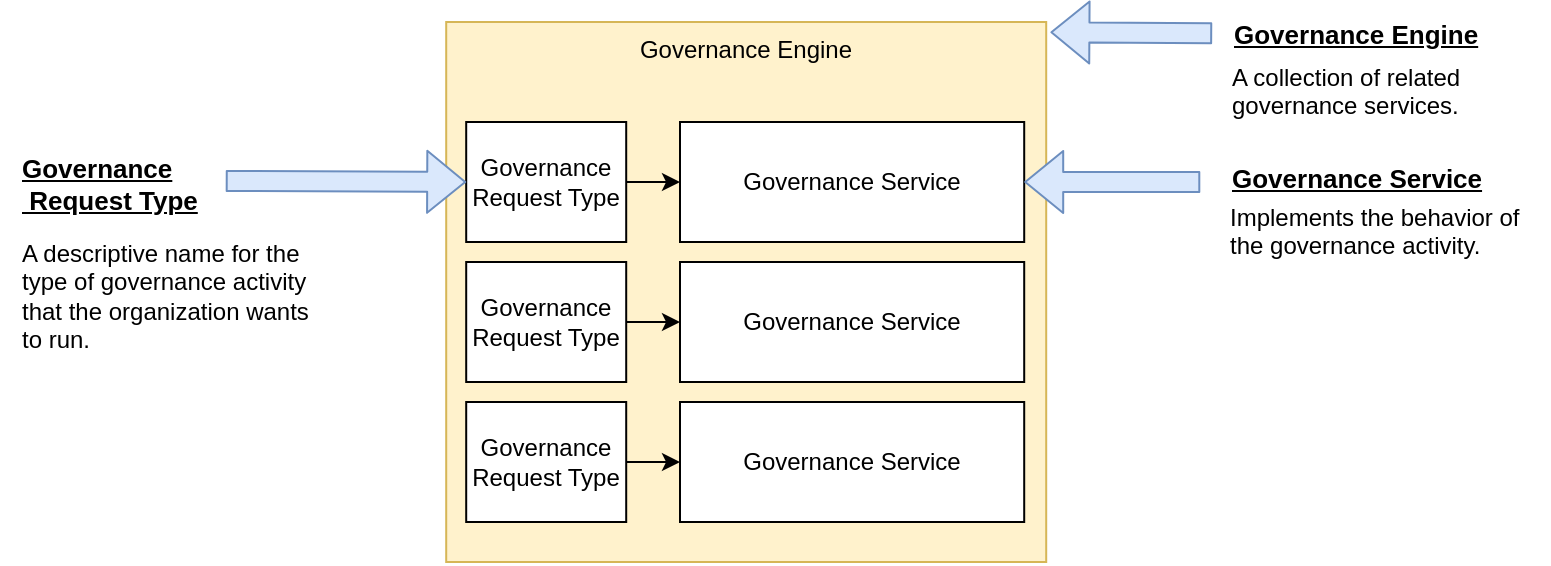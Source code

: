 <mxfile version="23.0.2" type="device" pages="3">
  <diagram id="s0m2BOvDRsWtIx2cHYcP" name="governance-request-type">
    <mxGraphModel dx="1242" dy="820" grid="1" gridSize="10" guides="1" tooltips="1" connect="1" arrows="1" fold="1" page="1" pageScale="1" pageWidth="827" pageHeight="1169" math="0" shadow="0">
      <root>
        <mxCell id="0" />
        <mxCell id="1" parent="0" />
        <mxCell id="1anJYZ-0KGzbCDpoCXJO-1" value="Governance Engine" style="rounded=0;whiteSpace=wrap;html=1;verticalAlign=top;fillColor=#fff2cc;strokeColor=#d6b656;" parent="1" vertex="1">
          <mxGeometry x="283.1" y="80" width="300" height="270" as="geometry" />
        </mxCell>
        <mxCell id="1anJYZ-0KGzbCDpoCXJO-2" value="Governance Service" style="rounded=0;whiteSpace=wrap;html=1;" parent="1" vertex="1">
          <mxGeometry x="400" y="130" width="172.1" height="60" as="geometry" />
        </mxCell>
        <mxCell id="1anJYZ-0KGzbCDpoCXJO-3" value="A collection of related&lt;br&gt;governance services." style="text;html=1;resizable=0;points=[];autosize=1;align=left;verticalAlign=top;spacingTop=0;spacingLeft=9;" parent="1" vertex="1">
          <mxGeometry x="665.1" y="94" width="140" height="30" as="geometry" />
        </mxCell>
        <mxCell id="1anJYZ-0KGzbCDpoCXJO-4" value="Implements the behavior of&lt;br&gt;the governance activity.&amp;nbsp;" style="text;html=1;resizable=0;points=[];autosize=1;align=left;verticalAlign=top;spacingTop=0;spacingLeft=9;" parent="1" vertex="1">
          <mxGeometry x="664.1" y="164" width="170" height="30" as="geometry" />
        </mxCell>
        <mxCell id="1anJYZ-0KGzbCDpoCXJO-5" value="" style="shape=flexArrow;endArrow=classic;html=1;fillColor=#dae8fc;fontSize=13;strokeColor=#6c8ebf;entryX=1.007;entryY=0.019;entryDx=0;entryDy=0;entryPerimeter=0;" parent="1" source="1anJYZ-0KGzbCDpoCXJO-7" target="1anJYZ-0KGzbCDpoCXJO-1" edge="1">
          <mxGeometry width="50" height="50" relative="1" as="geometry">
            <mxPoint x="665.1" y="88" as="sourcePoint" />
            <mxPoint x="605.1" y="85" as="targetPoint" />
          </mxGeometry>
        </mxCell>
        <mxCell id="1anJYZ-0KGzbCDpoCXJO-6" value="" style="shape=flexArrow;endArrow=classic;html=1;fillColor=#dae8fc;fontSize=13;entryX=1;entryY=0.5;entryDx=0;entryDy=0;exitX=-0.033;exitY=0.6;exitDx=0;exitDy=0;exitPerimeter=0;strokeColor=#6c8ebf;" parent="1" source="1anJYZ-0KGzbCDpoCXJO-8" target="1anJYZ-0KGzbCDpoCXJO-2" edge="1">
          <mxGeometry width="50" height="50" relative="1" as="geometry">
            <mxPoint x="712.1" y="229.5" as="sourcePoint" />
            <mxPoint x="573.1" y="229.5" as="targetPoint" />
          </mxGeometry>
        </mxCell>
        <mxCell id="1anJYZ-0KGzbCDpoCXJO-7" value="Governance Engine" style="text;html=1;resizable=0;points=[];autosize=1;align=left;verticalAlign=top;spacingTop=-4;fontSize=13;fontStyle=5;spacingLeft=9;" parent="1" vertex="1">
          <mxGeometry x="666.1" y="76" width="150" height="20" as="geometry" />
        </mxCell>
        <mxCell id="1anJYZ-0KGzbCDpoCXJO-8" value="Governance Service" style="text;html=1;resizable=0;points=[];autosize=1;align=left;verticalAlign=top;spacingTop=-4;fontSize=13;fontStyle=5;spacingLeft=9;" parent="1" vertex="1">
          <mxGeometry x="665.1" y="148" width="150" height="20" as="geometry" />
        </mxCell>
        <mxCell id="1anJYZ-0KGzbCDpoCXJO-9" style="edgeStyle=orthogonalEdgeStyle;rounded=0;orthogonalLoop=1;jettySize=auto;html=1;exitX=1;exitY=0.5;exitDx=0;exitDy=0;entryX=0;entryY=0.5;entryDx=0;entryDy=0;startArrow=none;startFill=0;endArrow=classic;endFill=1;fontColor=#000000;" parent="1" source="1anJYZ-0KGzbCDpoCXJO-10" target="1anJYZ-0KGzbCDpoCXJO-2" edge="1">
          <mxGeometry relative="1" as="geometry" />
        </mxCell>
        <mxCell id="1anJYZ-0KGzbCDpoCXJO-10" value="Governance&lt;br&gt;Request Type" style="rounded=0;whiteSpace=wrap;html=1;align=center;" parent="1" vertex="1">
          <mxGeometry x="293.1" y="130" width="80" height="60" as="geometry" />
        </mxCell>
        <mxCell id="1anJYZ-0KGzbCDpoCXJO-11" value="A descriptive name for the&lt;br&gt;type of governance activity&lt;br&gt;that the organization wants&lt;br&gt;to run." style="text;html=1;resizable=0;points=[];autosize=1;align=left;verticalAlign=top;spacingTop=0;spacingLeft=9;" parent="1" vertex="1">
          <mxGeometry x="60.0" y="182" width="170" height="60" as="geometry" />
        </mxCell>
        <mxCell id="1anJYZ-0KGzbCDpoCXJO-12" value="" style="shape=flexArrow;endArrow=classic;html=1;fillColor=#dae8fc;fontSize=13;strokeColor=#6c8ebf;exitX=1.026;exitY=0.55;exitDx=0;exitDy=0;exitPerimeter=0;entryX=0;entryY=0.5;entryDx=0;entryDy=0;" parent="1" source="1anJYZ-0KGzbCDpoCXJO-13" target="1anJYZ-0KGzbCDpoCXJO-10" edge="1">
          <mxGeometry width="50" height="50" relative="1" as="geometry">
            <mxPoint x="50.0" y="127" as="sourcePoint" />
            <mxPoint x="-76.9" y="129.98" as="targetPoint" />
          </mxGeometry>
        </mxCell>
        <mxCell id="1anJYZ-0KGzbCDpoCXJO-13" value="Governance&lt;br&gt;&amp;nbsp;Request Type" style="text;html=1;resizable=0;points=[];autosize=1;align=left;verticalAlign=top;spacingTop=-4;fontSize=13;fontStyle=5;spacingLeft=9;" parent="1" vertex="1">
          <mxGeometry x="60.0" y="143" width="110" height="30" as="geometry" />
        </mxCell>
        <mxCell id="1anJYZ-0KGzbCDpoCXJO-14" value="Governance Service" style="rounded=0;whiteSpace=wrap;html=1;" parent="1" vertex="1">
          <mxGeometry x="400" y="200" width="172.1" height="60" as="geometry" />
        </mxCell>
        <mxCell id="1anJYZ-0KGzbCDpoCXJO-15" style="edgeStyle=orthogonalEdgeStyle;rounded=0;orthogonalLoop=1;jettySize=auto;html=1;exitX=1;exitY=0.5;exitDx=0;exitDy=0;entryX=0;entryY=0.5;entryDx=0;entryDy=0;startArrow=none;startFill=0;endArrow=classic;endFill=1;fontColor=#000000;" parent="1" source="1anJYZ-0KGzbCDpoCXJO-16" target="1anJYZ-0KGzbCDpoCXJO-14" edge="1">
          <mxGeometry relative="1" as="geometry" />
        </mxCell>
        <mxCell id="1anJYZ-0KGzbCDpoCXJO-16" value="Governance&lt;br&gt;Request Type" style="rounded=0;whiteSpace=wrap;html=1;align=center;" parent="1" vertex="1">
          <mxGeometry x="293.1" y="200" width="80" height="60" as="geometry" />
        </mxCell>
        <mxCell id="1anJYZ-0KGzbCDpoCXJO-17" value="Governance Service" style="rounded=0;whiteSpace=wrap;html=1;" parent="1" vertex="1">
          <mxGeometry x="400" y="270" width="172.1" height="60" as="geometry" />
        </mxCell>
        <mxCell id="1anJYZ-0KGzbCDpoCXJO-18" style="edgeStyle=orthogonalEdgeStyle;rounded=0;orthogonalLoop=1;jettySize=auto;html=1;exitX=1;exitY=0.5;exitDx=0;exitDy=0;entryX=0;entryY=0.5;entryDx=0;entryDy=0;startArrow=none;startFill=0;endArrow=classic;endFill=1;fontColor=#000000;" parent="1" source="1anJYZ-0KGzbCDpoCXJO-19" target="1anJYZ-0KGzbCDpoCXJO-17" edge="1">
          <mxGeometry relative="1" as="geometry" />
        </mxCell>
        <mxCell id="1anJYZ-0KGzbCDpoCXJO-19" value="Governance&lt;br&gt;Request Type" style="rounded=0;whiteSpace=wrap;html=1;align=center;" parent="1" vertex="1">
          <mxGeometry x="293.1" y="270" width="80" height="60" as="geometry" />
        </mxCell>
      </root>
    </mxGraphModel>
  </diagram>
  <diagram id="GuL5lkJkcGG65F6ePJ_E" name="integration-groups">
    <mxGraphModel dx="1242" dy="820" grid="1" gridSize="10" guides="1" tooltips="1" connect="1" arrows="1" fold="1" page="1" pageScale="1" pageWidth="1169" pageHeight="827" math="0" shadow="0">
      <root>
        <mxCell id="0" />
        <mxCell id="1" parent="0" />
        <mxCell id="_EKkeDNSDIjQ5oHw3rTO-1" style="edgeStyle=orthogonalEdgeStyle;rounded=0;orthogonalLoop=1;jettySize=auto;html=1;exitX=0.5;exitY=1;exitDx=0;exitDy=0;entryX=0;entryY=0.5;entryDx=0;entryDy=0;" parent="1" source="_EKkeDNSDIjQ5oHw3rTO-3" target="_EKkeDNSDIjQ5oHw3rTO-4" edge="1">
          <mxGeometry relative="1" as="geometry" />
        </mxCell>
        <mxCell id="_EKkeDNSDIjQ5oHw3rTO-2" style="edgeStyle=orthogonalEdgeStyle;rounded=0;orthogonalLoop=1;jettySize=auto;html=1;fontSize=50;" parent="1" source="_EKkeDNSDIjQ5oHw3rTO-3" target="_EKkeDNSDIjQ5oHw3rTO-7" edge="1">
          <mxGeometry relative="1" as="geometry">
            <mxPoint x="510" y="135" as="targetPoint" />
          </mxGeometry>
        </mxCell>
        <mxCell id="_EKkeDNSDIjQ5oHw3rTO-3" value="Integration&lt;br&gt;Connector" style="rounded=0;whiteSpace=wrap;html=1;shadow=0;fillColor=#d5e8d4;strokeColor=#82b366;" parent="1" vertex="1">
          <mxGeometry x="330" y="105" width="120" height="60" as="geometry" />
        </mxCell>
        <mxCell id="_EKkeDNSDIjQ5oHw3rTO-4" value="Open Metadata&lt;br&gt;Elements" style="rounded=0;whiteSpace=wrap;html=1;shadow=0;fillColor=#fff2cc;strokeColor=#d6b656;" parent="1" vertex="1">
          <mxGeometry x="510" y="215" width="120" height="60" as="geometry" />
        </mxCell>
        <mxCell id="_EKkeDNSDIjQ5oHw3rTO-7" value="Connection" style="rounded=0;whiteSpace=wrap;html=1;shadow=0;fillColor=#dae8fc;strokeColor=#6c8ebf;" parent="1" vertex="1">
          <mxGeometry x="630" y="105" width="120" height="60" as="geometry" />
        </mxCell>
        <mxCell id="_EKkeDNSDIjQ5oHw3rTO-10" style="edgeStyle=orthogonalEdgeStyle;rounded=0;orthogonalLoop=1;jettySize=auto;html=1;entryX=0;entryY=0.5;entryDx=0;entryDy=0;" parent="1" source="_EKkeDNSDIjQ5oHw3rTO-11" target="_EKkeDNSDIjQ5oHw3rTO-3" edge="1">
          <mxGeometry relative="1" as="geometry" />
        </mxCell>
        <mxCell id="_EKkeDNSDIjQ5oHw3rTO-11" value="Integration Group" style="rounded=0;whiteSpace=wrap;html=1;shadow=0;fillColor=#d5e8d4;strokeColor=#82b366;" parent="1" vertex="1">
          <mxGeometry x="50" y="105" width="180" height="60" as="geometry" />
        </mxCell>
        <mxCell id="_EKkeDNSDIjQ5oHw3rTO-12" value="CatalogTarget" style="text;html=1;align=center;verticalAlign=middle;resizable=0;points=[];autosize=1;strokeColor=none;fillColor=none;" parent="1" vertex="1">
          <mxGeometry x="290" y="200" width="100" height="30" as="geometry" />
        </mxCell>
        <mxCell id="_EKkeDNSDIjQ5oHw3rTO-13" style="edgeStyle=orthogonalEdgeStyle;rounded=0;orthogonalLoop=1;jettySize=auto;html=1;exitX=0.5;exitY=1;exitDx=0;exitDy=0;entryX=0;entryY=0.5;entryDx=0;entryDy=0;" parent="1" source="_EKkeDNSDIjQ5oHw3rTO-15" target="_EKkeDNSDIjQ5oHw3rTO-16" edge="1">
          <mxGeometry relative="1" as="geometry" />
        </mxCell>
        <mxCell id="_EKkeDNSDIjQ5oHw3rTO-14" style="edgeStyle=orthogonalEdgeStyle;rounded=0;orthogonalLoop=1;jettySize=auto;html=1;fontSize=50;" parent="1" source="_EKkeDNSDIjQ5oHw3rTO-15" target="_EKkeDNSDIjQ5oHw3rTO-19" edge="1">
          <mxGeometry relative="1" as="geometry">
            <mxPoint x="530" y="145" as="targetPoint" />
          </mxGeometry>
        </mxCell>
        <mxCell id="_EKkeDNSDIjQ5oHw3rTO-15" value="Integration&lt;br&gt;Connector" style="rounded=0;whiteSpace=wrap;html=1;shadow=0;fillColor=#d5e8d4;strokeColor=#82b366;" parent="1" vertex="1">
          <mxGeometry x="350" y="115" width="120" height="60" as="geometry" />
        </mxCell>
        <mxCell id="_EKkeDNSDIjQ5oHw3rTO-16" value="Open Metadata&lt;br&gt;Element" style="rounded=0;whiteSpace=wrap;html=1;shadow=0;fillColor=#fff2cc;strokeColor=#d6b656;" parent="1" vertex="1">
          <mxGeometry x="530" y="225" width="120" height="60" as="geometry" />
        </mxCell>
        <mxCell id="_EKkeDNSDIjQ5oHw3rTO-19" value="Connection" style="rounded=0;whiteSpace=wrap;html=1;shadow=0;fillColor=#dae8fc;strokeColor=#6c8ebf;" parent="1" vertex="1">
          <mxGeometry x="650" y="115" width="120" height="60" as="geometry" />
        </mxCell>
        <mxCell id="_EKkeDNSDIjQ5oHw3rTO-22" style="edgeStyle=orthogonalEdgeStyle;rounded=0;orthogonalLoop=1;jettySize=auto;html=1;entryX=0;entryY=0.5;entryDx=0;entryDy=0;exitX=1;exitY=0.5;exitDx=0;exitDy=0;" parent="1" source="_EKkeDNSDIjQ5oHw3rTO-11" target="_EKkeDNSDIjQ5oHw3rTO-15" edge="1">
          <mxGeometry relative="1" as="geometry">
            <mxPoint x="230" y="140" as="sourcePoint" />
          </mxGeometry>
        </mxCell>
        <mxCell id="_EKkeDNSDIjQ5oHw3rTO-28" style="edgeStyle=orthogonalEdgeStyle;rounded=0;orthogonalLoop=1;jettySize=auto;html=1;exitX=1;exitY=0.5;exitDx=0;exitDy=0;startArrow=classic;startFill=1;" parent="1" source="_EKkeDNSDIjQ5oHw3rTO-24" target="_EKkeDNSDIjQ5oHw3rTO-25" edge="1">
          <mxGeometry relative="1" as="geometry" />
        </mxCell>
        <mxCell id="_EKkeDNSDIjQ5oHw3rTO-24" value="Integration&lt;br&gt;Daemon" style="rounded=0;whiteSpace=wrap;html=1;fillColor=#d5e8d4;strokeColor=#82b366;shadow=1;verticalAlign=top;" parent="1" vertex="1">
          <mxGeometry x="170" y="380" width="120" height="126" as="geometry" />
        </mxCell>
        <mxCell id="_EKkeDNSDIjQ5oHw3rTO-27" style="edgeStyle=orthogonalEdgeStyle;rounded=0;orthogonalLoop=1;jettySize=auto;html=1;exitX=0.5;exitY=1;exitDx=0;exitDy=0;startArrow=classic;startFill=1;" parent="1" source="_EKkeDNSDIjQ5oHw3rTO-25" target="_EKkeDNSDIjQ5oHw3rTO-26" edge="1">
          <mxGeometry relative="1" as="geometry" />
        </mxCell>
        <mxCell id="_EKkeDNSDIjQ5oHw3rTO-30" style="edgeStyle=orthogonalEdgeStyle;rounded=0;orthogonalLoop=1;jettySize=auto;html=1;exitX=1;exitY=0.5;exitDx=0;exitDy=0;entryX=0;entryY=0.5;entryDx=0;entryDy=0;startArrow=classic;startFill=1;" parent="1" source="_EKkeDNSDIjQ5oHw3rTO-25" target="_EKkeDNSDIjQ5oHw3rTO-29" edge="1">
          <mxGeometry relative="1" as="geometry" />
        </mxCell>
        <mxCell id="_EKkeDNSDIjQ5oHw3rTO-25" value="Metadata Access Server" style="rounded=0;whiteSpace=wrap;html=1;shadow=1;fillColor=#fff2cc;strokeColor=#d6b656;" parent="1" vertex="1">
          <mxGeometry x="380" y="413" width="120" height="60" as="geometry" />
        </mxCell>
        <mxCell id="_EKkeDNSDIjQ5oHw3rTO-26" value="" style="shape=cylinder3;whiteSpace=wrap;html=1;boundedLbl=1;backgroundOutline=1;size=8.5;shadow=1;fillColor=#fff2cc;strokeColor=#d6b656;" parent="1" vertex="1">
          <mxGeometry x="410" y="509" width="60" height="50" as="geometry" />
        </mxCell>
        <mxCell id="_EKkeDNSDIjQ5oHw3rTO-29" value="Cohort" style="ellipse;whiteSpace=wrap;html=1;shadow=1;" parent="1" vertex="1">
          <mxGeometry x="560" y="413" width="100" height="60" as="geometry" />
        </mxCell>
        <mxCell id="_EKkeDNSDIjQ5oHw3rTO-31" value="Integration&lt;br&gt;Connectors" style="rounded=1;whiteSpace=wrap;html=1;shadow=1;" parent="1" vertex="1">
          <mxGeometry x="180" y="430" width="90" height="50" as="geometry" />
        </mxCell>
        <mxCell id="_EKkeDNSDIjQ5oHw3rTO-32" value="Integration&lt;br&gt;Connectors" style="rounded=1;whiteSpace=wrap;html=1;shadow=1;" parent="1" vertex="1">
          <mxGeometry x="190" y="440" width="90" height="50" as="geometry" />
        </mxCell>
        <mxCell id="aL-exAcBVc-EPzbjJFL1-9" style="edgeStyle=orthogonalEdgeStyle;rounded=0;orthogonalLoop=1;jettySize=auto;html=1;exitX=0.5;exitY=1;exitDx=0;exitDy=0;entryX=0;entryY=0.5;entryDx=0;entryDy=0;" parent="1" source="aL-exAcBVc-EPzbjJFL1-137" target="aL-exAcBVc-EPzbjJFL1-12" edge="1">
          <mxGeometry relative="1" as="geometry">
            <mxPoint x="310" y="1710" as="sourcePoint" />
          </mxGeometry>
        </mxCell>
        <mxCell id="aL-exAcBVc-EPzbjJFL1-23" style="edgeStyle=orthogonalEdgeStyle;rounded=0;orthogonalLoop=1;jettySize=auto;html=1;exitX=1;exitY=0.5;exitDx=0;exitDy=0;fillColor=#fff2cc;strokeColor=#d6b656;" parent="1" source="aL-exAcBVc-EPzbjJFL1-12" target="aL-exAcBVc-EPzbjJFL1-20" edge="1">
          <mxGeometry relative="1" as="geometry" />
        </mxCell>
        <mxCell id="aL-exAcBVc-EPzbjJFL1-12" value="Open Metadata&lt;br&gt;Element" style="rounded=0;whiteSpace=wrap;html=1;shadow=0;fillColor=#fff2cc;strokeColor=#d6b656;" parent="1" vertex="1">
          <mxGeometry x="440" y="1760" width="120" height="60" as="geometry" />
        </mxCell>
        <mxCell id="aL-exAcBVc-EPzbjJFL1-18" style="edgeStyle=orthogonalEdgeStyle;rounded=0;orthogonalLoop=1;jettySize=auto;html=1;exitX=1;exitY=0.25;exitDx=0;exitDy=0;fillColor=#fff2cc;strokeColor=#d6b656;" parent="1" source="aL-exAcBVc-EPzbjJFL1-20" target="aL-exAcBVc-EPzbjJFL1-21" edge="1">
          <mxGeometry relative="1" as="geometry" />
        </mxCell>
        <mxCell id="aL-exAcBVc-EPzbjJFL1-19" style="edgeStyle=orthogonalEdgeStyle;rounded=0;orthogonalLoop=1;jettySize=auto;html=1;exitX=1;exitY=0.75;exitDx=0;exitDy=0;entryX=0;entryY=0.5;entryDx=0;entryDy=0;fillColor=#fff2cc;strokeColor=#d6b656;" parent="1" source="aL-exAcBVc-EPzbjJFL1-20" target="aL-exAcBVc-EPzbjJFL1-22" edge="1">
          <mxGeometry relative="1" as="geometry" />
        </mxCell>
        <mxCell id="aL-exAcBVc-EPzbjJFL1-20" value="Connection" style="rounded=0;whiteSpace=wrap;html=1;shadow=0;fillColor=#fff2cc;strokeColor=#d6b656;" parent="1" vertex="1">
          <mxGeometry x="620" y="1760" width="120" height="60" as="geometry" />
        </mxCell>
        <mxCell id="aL-exAcBVc-EPzbjJFL1-21" value="Connector Type" style="rounded=0;whiteSpace=wrap;html=1;shadow=0;fillColor=#fff2cc;strokeColor=#d6b656;" parent="1" vertex="1">
          <mxGeometry x="810" y="1745" width="120" height="60" as="geometry" />
        </mxCell>
        <mxCell id="aL-exAcBVc-EPzbjJFL1-22" value="Endpoint" style="rounded=0;whiteSpace=wrap;html=1;shadow=0;fillColor=#fff2cc;strokeColor=#d6b656;" parent="1" vertex="1">
          <mxGeometry x="810" y="1825" width="120" height="60" as="geometry" />
        </mxCell>
        <mxCell id="aL-exAcBVc-EPzbjJFL1-24" style="edgeStyle=orthogonalEdgeStyle;rounded=0;orthogonalLoop=1;jettySize=auto;html=1;exitX=0.5;exitY=1;exitDx=0;exitDy=0;entryX=0;entryY=0.5;entryDx=0;entryDy=0;" parent="1" source="aL-exAcBVc-EPzbjJFL1-26" target="aL-exAcBVc-EPzbjJFL1-28" edge="1">
          <mxGeometry relative="1" as="geometry" />
        </mxCell>
        <mxCell id="aL-exAcBVc-EPzbjJFL1-25" style="edgeStyle=orthogonalEdgeStyle;rounded=0;orthogonalLoop=1;jettySize=auto;html=1;fontSize=50;" parent="1" source="aL-exAcBVc-EPzbjJFL1-26" target="aL-exAcBVc-EPzbjJFL1-30" edge="1">
          <mxGeometry relative="1" as="geometry">
            <mxPoint x="450" y="1990" as="targetPoint" />
          </mxGeometry>
        </mxCell>
        <mxCell id="aL-exAcBVc-EPzbjJFL1-26" value="Integration Connector&lt;br&gt;(description of the integration connector)" style="rounded=0;whiteSpace=wrap;html=1;shadow=0;fillColor=#d5e8d4;strokeColor=#82b366;" parent="1" vertex="1">
          <mxGeometry x="240" y="1960" width="150" height="60" as="geometry" />
        </mxCell>
        <mxCell id="aL-exAcBVc-EPzbjJFL1-27" style="edgeStyle=orthogonalEdgeStyle;rounded=0;orthogonalLoop=1;jettySize=auto;html=1;exitX=1;exitY=0.5;exitDx=0;exitDy=0;fillColor=#fff2cc;strokeColor=#d6b656;" parent="1" source="aL-exAcBVc-EPzbjJFL1-28" target="aL-exAcBVc-EPzbjJFL1-34" edge="1">
          <mxGeometry relative="1" as="geometry" />
        </mxCell>
        <mxCell id="aL-exAcBVc-EPzbjJFL1-28" value="DataFolder&lt;br&gt;(asset describing the directory)" style="rounded=0;whiteSpace=wrap;html=1;shadow=0;fillColor=#fff2cc;strokeColor=#d6b656;" parent="1" vertex="1">
          <mxGeometry x="450" y="2070" width="120" height="60" as="geometry" />
        </mxCell>
        <mxCell id="aL-exAcBVc-EPzbjJFL1-29" style="edgeStyle=orthogonalEdgeStyle;rounded=0;orthogonalLoop=1;jettySize=auto;html=1;exitX=1;exitY=0.5;exitDx=0;exitDy=0;fillColor=#dae8fc;strokeColor=#6c8ebf;" parent="1" source="aL-exAcBVc-EPzbjJFL1-30" target="aL-exAcBVc-EPzbjJFL1-31" edge="1">
          <mxGeometry relative="1" as="geometry" />
        </mxCell>
        <mxCell id="aL-exAcBVc-EPzbjJFL1-30" value="Connection &lt;br&gt;(for the integration connector)" style="rounded=0;whiteSpace=wrap;html=1;shadow=0;fillColor=#dae8fc;strokeColor=#6c8ebf;" parent="1" vertex="1">
          <mxGeometry x="450" y="1960" width="120" height="60" as="geometry" />
        </mxCell>
        <mxCell id="aL-exAcBVc-EPzbjJFL1-31" value="Connector Type&lt;br&gt;(for the integration connector)" style="rounded=0;whiteSpace=wrap;html=1;shadow=0;fillColor=#dae8fc;strokeColor=#6c8ebf;" parent="1" vertex="1">
          <mxGeometry x="640" y="1960" width="120" height="60" as="geometry" />
        </mxCell>
        <mxCell id="aL-exAcBVc-EPzbjJFL1-32" style="edgeStyle=orthogonalEdgeStyle;rounded=0;orthogonalLoop=1;jettySize=auto;html=1;exitX=1;exitY=0.25;exitDx=0;exitDy=0;fillColor=#fff2cc;strokeColor=#d6b656;" parent="1" source="aL-exAcBVc-EPzbjJFL1-34" target="aL-exAcBVc-EPzbjJFL1-35" edge="1">
          <mxGeometry relative="1" as="geometry" />
        </mxCell>
        <mxCell id="aL-exAcBVc-EPzbjJFL1-33" style="edgeStyle=orthogonalEdgeStyle;rounded=0;orthogonalLoop=1;jettySize=auto;html=1;exitX=1;exitY=0.75;exitDx=0;exitDy=0;entryX=0;entryY=0.5;entryDx=0;entryDy=0;fillColor=#fff2cc;strokeColor=#d6b656;" parent="1" source="aL-exAcBVc-EPzbjJFL1-34" target="aL-exAcBVc-EPzbjJFL1-36" edge="1">
          <mxGeometry relative="1" as="geometry" />
        </mxCell>
        <mxCell id="aL-exAcBVc-EPzbjJFL1-34" value="Connection (connection for the directory)&amp;nbsp;" style="rounded=0;whiteSpace=wrap;html=1;shadow=0;fillColor=#fff2cc;strokeColor=#d6b656;" parent="1" vertex="1">
          <mxGeometry x="640" y="2070" width="120" height="60" as="geometry" />
        </mxCell>
        <mxCell id="aL-exAcBVc-EPzbjJFL1-35" value="Connector Type&lt;br&gt;(to access a directory)" style="rounded=0;whiteSpace=wrap;html=1;shadow=0;fillColor=#fff2cc;strokeColor=#d6b656;" parent="1" vertex="1">
          <mxGeometry x="830" y="2055" width="120" height="60" as="geometry" />
        </mxCell>
        <mxCell id="aL-exAcBVc-EPzbjJFL1-36" value="Endpoint&lt;br&gt;(directory path name)" style="rounded=0;whiteSpace=wrap;html=1;shadow=0;fillColor=#fff2cc;strokeColor=#d6b656;" parent="1" vertex="1">
          <mxGeometry x="830" y="2135" width="120" height="60" as="geometry" />
        </mxCell>
        <mxCell id="aL-exAcBVc-EPzbjJFL1-38" value="Catalog Target" style="text;html=1;align=center;verticalAlign=middle;resizable=0;points=[];autosize=1;strokeColor=none;fillColor=none;" parent="1" vertex="1">
          <mxGeometry x="330" y="2070" width="100" height="30" as="geometry" />
        </mxCell>
        <mxCell id="aL-exAcBVc-EPzbjJFL1-41" value="Integration&lt;br&gt;Connector" style="rounded=0;whiteSpace=wrap;html=1;shadow=0;fillColor=#d5e8d4;strokeColor=#82b366;" parent="1" vertex="1">
          <mxGeometry x="266" y="665" width="120" height="60" as="geometry" />
        </mxCell>
        <mxCell id="aL-exAcBVc-EPzbjJFL1-42" style="edgeStyle=orthogonalEdgeStyle;rounded=0;orthogonalLoop=1;jettySize=auto;html=1;exitX=1;exitY=0.5;exitDx=0;exitDy=0;" parent="1" source="aL-exAcBVc-EPzbjJFL1-41" target="aL-exAcBVc-EPzbjJFL1-49" edge="1">
          <mxGeometry relative="1" as="geometry">
            <mxPoint x="386" y="692" as="sourcePoint" />
          </mxGeometry>
        </mxCell>
        <mxCell id="aL-exAcBVc-EPzbjJFL1-47" style="edgeStyle=orthogonalEdgeStyle;rounded=0;orthogonalLoop=1;jettySize=auto;html=1;exitX=1;exitY=0.25;exitDx=0;exitDy=0;" parent="1" source="aL-exAcBVc-EPzbjJFL1-49" target="aL-exAcBVc-EPzbjJFL1-50" edge="1">
          <mxGeometry relative="1" as="geometry" />
        </mxCell>
        <mxCell id="aL-exAcBVc-EPzbjJFL1-48" style="edgeStyle=orthogonalEdgeStyle;rounded=0;orthogonalLoop=1;jettySize=auto;html=1;exitX=1;exitY=0.75;exitDx=0;exitDy=0;entryX=0;entryY=0.5;entryDx=0;entryDy=0;" parent="1" source="aL-exAcBVc-EPzbjJFL1-49" target="aL-exAcBVc-EPzbjJFL1-51" edge="1">
          <mxGeometry relative="1" as="geometry" />
        </mxCell>
        <mxCell id="aL-exAcBVc-EPzbjJFL1-49" value="Connection" style="rounded=0;whiteSpace=wrap;html=1;shadow=0;fillColor=#dae8fc;strokeColor=#6c8ebf;" parent="1" vertex="1">
          <mxGeometry x="440" y="665" width="120" height="60" as="geometry" />
        </mxCell>
        <mxCell id="aL-exAcBVc-EPzbjJFL1-50" value="Connector Type" style="rounded=0;whiteSpace=wrap;html=1;shadow=0;fillColor=#dae8fc;strokeColor=#6c8ebf;" parent="1" vertex="1">
          <mxGeometry x="630" y="650" width="120" height="60" as="geometry" />
        </mxCell>
        <mxCell id="aL-exAcBVc-EPzbjJFL1-51" value="Endpoint" style="rounded=0;whiteSpace=wrap;html=1;shadow=0;fillColor=#fad7ac;strokeColor=#b46504;" parent="1" vertex="1">
          <mxGeometry x="630" y="730" width="120" height="60" as="geometry" />
        </mxCell>
        <mxCell id="aL-exAcBVc-EPzbjJFL1-52" value="Integration&lt;br&gt;Connector" style="rounded=0;whiteSpace=wrap;html=1;shadow=0;fillColor=#d5e8d4;strokeColor=#82b366;" parent="1" vertex="1">
          <mxGeometry x="266" y="905" width="120" height="60" as="geometry" />
        </mxCell>
        <mxCell id="aL-exAcBVc-EPzbjJFL1-53" style="edgeStyle=orthogonalEdgeStyle;rounded=0;orthogonalLoop=1;jettySize=auto;html=1;exitX=1;exitY=0.5;exitDx=0;exitDy=0;" parent="1" source="aL-exAcBVc-EPzbjJFL1-52" target="aL-exAcBVc-EPzbjJFL1-56" edge="1">
          <mxGeometry relative="1" as="geometry">
            <mxPoint x="386" y="932" as="sourcePoint" />
          </mxGeometry>
        </mxCell>
        <mxCell id="aL-exAcBVc-EPzbjJFL1-54" style="edgeStyle=orthogonalEdgeStyle;rounded=0;orthogonalLoop=1;jettySize=auto;html=1;exitX=1;exitY=0.25;exitDx=0;exitDy=0;" parent="1" source="aL-exAcBVc-EPzbjJFL1-56" target="aL-exAcBVc-EPzbjJFL1-57" edge="1">
          <mxGeometry relative="1" as="geometry" />
        </mxCell>
        <mxCell id="aL-exAcBVc-EPzbjJFL1-55" style="edgeStyle=orthogonalEdgeStyle;rounded=0;orthogonalLoop=1;jettySize=auto;html=1;exitX=1;exitY=0.75;exitDx=0;exitDy=0;entryX=0;entryY=0.5;entryDx=0;entryDy=0;" parent="1" source="aL-exAcBVc-EPzbjJFL1-56" target="aL-exAcBVc-EPzbjJFL1-58" edge="1">
          <mxGeometry relative="1" as="geometry" />
        </mxCell>
        <mxCell id="aL-exAcBVc-EPzbjJFL1-64" style="edgeStyle=orthogonalEdgeStyle;rounded=0;orthogonalLoop=1;jettySize=auto;html=1;exitX=0.5;exitY=1;exitDx=0;exitDy=0;entryX=0;entryY=0.5;entryDx=0;entryDy=0;" parent="1" source="aL-exAcBVc-EPzbjJFL1-56" target="aL-exAcBVc-EPzbjJFL1-61" edge="1">
          <mxGeometry relative="1" as="geometry" />
        </mxCell>
        <mxCell id="aL-exAcBVc-EPzbjJFL1-56" value="VirtualConnection" style="rounded=0;whiteSpace=wrap;html=1;shadow=0;fillColor=#dae8fc;strokeColor=#6c8ebf;" parent="1" vertex="1">
          <mxGeometry x="440" y="905" width="120" height="60" as="geometry" />
        </mxCell>
        <mxCell id="aL-exAcBVc-EPzbjJFL1-57" value="Connector Type" style="rounded=0;whiteSpace=wrap;html=1;shadow=0;fillColor=#dae8fc;strokeColor=#6c8ebf;" parent="1" vertex="1">
          <mxGeometry x="630" y="890" width="120" height="60" as="geometry" />
        </mxCell>
        <mxCell id="aL-exAcBVc-EPzbjJFL1-58" value="Endpoint" style="rounded=0;whiteSpace=wrap;html=1;shadow=0;fillColor=#fad7ac;strokeColor=#b46504;" parent="1" vertex="1">
          <mxGeometry x="630" y="970" width="120" height="60" as="geometry" />
        </mxCell>
        <mxCell id="aL-exAcBVc-EPzbjJFL1-59" style="edgeStyle=orthogonalEdgeStyle;rounded=0;orthogonalLoop=1;jettySize=auto;html=1;exitX=1;exitY=0.25;exitDx=0;exitDy=0;" parent="1" source="aL-exAcBVc-EPzbjJFL1-61" target="aL-exAcBVc-EPzbjJFL1-62" edge="1">
          <mxGeometry relative="1" as="geometry" />
        </mxCell>
        <mxCell id="aL-exAcBVc-EPzbjJFL1-60" style="edgeStyle=orthogonalEdgeStyle;rounded=0;orthogonalLoop=1;jettySize=auto;html=1;exitX=1;exitY=0.75;exitDx=0;exitDy=0;entryX=0;entryY=0.5;entryDx=0;entryDy=0;" parent="1" source="aL-exAcBVc-EPzbjJFL1-61" target="aL-exAcBVc-EPzbjJFL1-63" edge="1">
          <mxGeometry relative="1" as="geometry" />
        </mxCell>
        <mxCell id="aL-exAcBVc-EPzbjJFL1-61" value="Connection" style="rounded=0;whiteSpace=wrap;html=1;shadow=0;fillColor=#dae8fc;strokeColor=#6c8ebf;" parent="1" vertex="1">
          <mxGeometry x="560" y="1065" width="120" height="60" as="geometry" />
        </mxCell>
        <mxCell id="aL-exAcBVc-EPzbjJFL1-62" value="Connector Type" style="rounded=0;whiteSpace=wrap;html=1;shadow=0;fillColor=#dae8fc;strokeColor=#6c8ebf;" parent="1" vertex="1">
          <mxGeometry x="750" y="1050" width="120" height="60" as="geometry" />
        </mxCell>
        <mxCell id="aL-exAcBVc-EPzbjJFL1-63" value="Endpoint" style="rounded=0;whiteSpace=wrap;html=1;shadow=0;fillColor=#fad7ac;strokeColor=#b46504;" parent="1" vertex="1">
          <mxGeometry x="750" y="1130" width="120" height="60" as="geometry" />
        </mxCell>
        <mxCell id="aL-exAcBVc-EPzbjJFL1-65" value="EmbeddedConnection" style="text;html=1;align=center;verticalAlign=middle;resizable=0;points=[];autosize=1;strokeColor=none;fillColor=none;" parent="1" vertex="1">
          <mxGeometry x="360" y="980" width="140" height="30" as="geometry" />
        </mxCell>
        <mxCell id="aL-exAcBVc-EPzbjJFL1-66" value="Integration&lt;br&gt;Connector" style="rounded=0;whiteSpace=wrap;html=1;shadow=0;fillColor=#d5e8d4;strokeColor=#82b366;" parent="1" vertex="1">
          <mxGeometry x="250" y="1265" width="120" height="60" as="geometry" />
        </mxCell>
        <mxCell id="aL-exAcBVc-EPzbjJFL1-67" style="edgeStyle=orthogonalEdgeStyle;rounded=0;orthogonalLoop=1;jettySize=auto;html=1;exitX=1;exitY=0.5;exitDx=0;exitDy=0;" parent="1" source="aL-exAcBVc-EPzbjJFL1-66" target="aL-exAcBVc-EPzbjJFL1-71" edge="1">
          <mxGeometry relative="1" as="geometry">
            <mxPoint x="370" y="1292" as="sourcePoint" />
          </mxGeometry>
        </mxCell>
        <mxCell id="aL-exAcBVc-EPzbjJFL1-68" style="edgeStyle=orthogonalEdgeStyle;rounded=0;orthogonalLoop=1;jettySize=auto;html=1;exitX=1;exitY=0.25;exitDx=0;exitDy=0;" parent="1" source="aL-exAcBVc-EPzbjJFL1-71" target="aL-exAcBVc-EPzbjJFL1-72" edge="1">
          <mxGeometry relative="1" as="geometry" />
        </mxCell>
        <mxCell id="aL-exAcBVc-EPzbjJFL1-69" style="edgeStyle=orthogonalEdgeStyle;rounded=0;orthogonalLoop=1;jettySize=auto;html=1;exitX=1;exitY=0.75;exitDx=0;exitDy=0;entryX=0;entryY=0.5;entryDx=0;entryDy=0;" parent="1" source="aL-exAcBVc-EPzbjJFL1-71" target="aL-exAcBVc-EPzbjJFL1-73" edge="1">
          <mxGeometry relative="1" as="geometry" />
        </mxCell>
        <mxCell id="aL-exAcBVc-EPzbjJFL1-70" style="edgeStyle=orthogonalEdgeStyle;rounded=0;orthogonalLoop=1;jettySize=auto;html=1;exitX=0.5;exitY=1;exitDx=0;exitDy=0;entryX=0;entryY=0.5;entryDx=0;entryDy=0;" parent="1" source="aL-exAcBVc-EPzbjJFL1-71" target="aL-exAcBVc-EPzbjJFL1-76" edge="1">
          <mxGeometry relative="1" as="geometry" />
        </mxCell>
        <mxCell id="aL-exAcBVc-EPzbjJFL1-71" value="VirtualConnection&lt;br&gt;(for the integration connector)" style="rounded=0;whiteSpace=wrap;html=1;shadow=0;fillColor=#dae8fc;strokeColor=#6c8ebf;" parent="1" vertex="1">
          <mxGeometry x="424" y="1265" width="120" height="60" as="geometry" />
        </mxCell>
        <mxCell id="aL-exAcBVc-EPzbjJFL1-72" value="Connector Type&lt;br&gt;(for the integration connector)" style="rounded=0;whiteSpace=wrap;html=1;shadow=0;fillColor=#dae8fc;strokeColor=#6c8ebf;" parent="1" vertex="1">
          <mxGeometry x="614" y="1250" width="120" height="60" as="geometry" />
        </mxCell>
        <mxCell id="aL-exAcBVc-EPzbjJFL1-73" value="Endpoint&lt;br&gt;(for the integration connector)" style="rounded=0;whiteSpace=wrap;html=1;shadow=0;fillColor=#fad7ac;strokeColor=#b46504;" parent="1" vertex="1">
          <mxGeometry x="614" y="1330" width="120" height="60" as="geometry" />
        </mxCell>
        <mxCell id="aL-exAcBVc-EPzbjJFL1-74" style="edgeStyle=orthogonalEdgeStyle;rounded=0;orthogonalLoop=1;jettySize=auto;html=1;exitX=1;exitY=0.25;exitDx=0;exitDy=0;" parent="1" source="aL-exAcBVc-EPzbjJFL1-76" target="aL-exAcBVc-EPzbjJFL1-77" edge="1">
          <mxGeometry relative="1" as="geometry" />
        </mxCell>
        <mxCell id="aL-exAcBVc-EPzbjJFL1-75" style="edgeStyle=orthogonalEdgeStyle;rounded=0;orthogonalLoop=1;jettySize=auto;html=1;exitX=1;exitY=0.75;exitDx=0;exitDy=0;entryX=0;entryY=0.5;entryDx=0;entryDy=0;" parent="1" source="aL-exAcBVc-EPzbjJFL1-76" target="aL-exAcBVc-EPzbjJFL1-78" edge="1">
          <mxGeometry relative="1" as="geometry" />
        </mxCell>
        <mxCell id="aL-exAcBVc-EPzbjJFL1-76" value="Connection&lt;br&gt;(for the secret store)" style="rounded=0;whiteSpace=wrap;html=1;shadow=0;fillColor=#dae8fc;strokeColor=#6c8ebf;" parent="1" vertex="1">
          <mxGeometry x="544" y="1425" width="120" height="60" as="geometry" />
        </mxCell>
        <mxCell id="aL-exAcBVc-EPzbjJFL1-77" value="Connector Type&lt;br&gt;(for the secret store)" style="rounded=0;whiteSpace=wrap;html=1;shadow=0;fillColor=#dae8fc;strokeColor=#6c8ebf;" parent="1" vertex="1">
          <mxGeometry x="734" y="1410" width="120" height="60" as="geometry" />
        </mxCell>
        <mxCell id="aL-exAcBVc-EPzbjJFL1-78" value="Endpoint&lt;br&gt;(for the secret store)" style="rounded=0;whiteSpace=wrap;html=1;shadow=0;fillColor=#fad7ac;strokeColor=#b46504;" parent="1" vertex="1">
          <mxGeometry x="734" y="1490" width="120" height="60" as="geometry" />
        </mxCell>
        <mxCell id="aL-exAcBVc-EPzbjJFL1-79" value="EmbeddedConnection" style="text;html=1;align=center;verticalAlign=middle;resizable=0;points=[];autosize=1;strokeColor=none;fillColor=none;" parent="1" vertex="1">
          <mxGeometry x="344" y="1340" width="140" height="30" as="geometry" />
        </mxCell>
        <mxCell id="aL-exAcBVc-EPzbjJFL1-80" style="edgeStyle=orthogonalEdgeStyle;rounded=0;orthogonalLoop=1;jettySize=auto;html=1;exitX=0.5;exitY=1;exitDx=0;exitDy=0;entryX=0;entryY=0.5;entryDx=0;entryDy=0;" parent="1" source="aL-exAcBVc-EPzbjJFL1-82" target="aL-exAcBVc-EPzbjJFL1-84" edge="1">
          <mxGeometry relative="1" as="geometry" />
        </mxCell>
        <mxCell id="aL-exAcBVc-EPzbjJFL1-81" style="edgeStyle=orthogonalEdgeStyle;rounded=0;orthogonalLoop=1;jettySize=auto;html=1;fontSize=50;" parent="1" source="aL-exAcBVc-EPzbjJFL1-82" target="aL-exAcBVc-EPzbjJFL1-86" edge="1">
          <mxGeometry relative="1" as="geometry">
            <mxPoint x="450" y="2290" as="targetPoint" />
          </mxGeometry>
        </mxCell>
        <mxCell id="aL-exAcBVc-EPzbjJFL1-82" value="Integration Connector&lt;br&gt;(description of the integration connector)" style="rounded=0;whiteSpace=wrap;html=1;shadow=0;fillColor=#d5e8d4;strokeColor=#82b366;" parent="1" vertex="1">
          <mxGeometry x="240" y="2260" width="150" height="60" as="geometry" />
        </mxCell>
        <mxCell id="aL-exAcBVc-EPzbjJFL1-83" style="edgeStyle=orthogonalEdgeStyle;rounded=0;orthogonalLoop=1;jettySize=auto;html=1;exitX=1;exitY=0.5;exitDx=0;exitDy=0;fillColor=#fff2cc;strokeColor=#d6b656;" parent="1" source="aL-exAcBVc-EPzbjJFL1-84" target="aL-exAcBVc-EPzbjJFL1-90" edge="1">
          <mxGeometry relative="1" as="geometry" />
        </mxCell>
        <mxCell id="aL-exAcBVc-EPzbjJFL1-84" value="Database&lt;br&gt;(asset describing the database to catalog)" style="rounded=0;whiteSpace=wrap;html=1;shadow=0;fillColor=#fff2cc;strokeColor=#d6b656;" parent="1" vertex="1">
          <mxGeometry x="450" y="2370" width="120" height="60" as="geometry" />
        </mxCell>
        <mxCell id="aL-exAcBVc-EPzbjJFL1-85" style="edgeStyle=orthogonalEdgeStyle;rounded=0;orthogonalLoop=1;jettySize=auto;html=1;exitX=1;exitY=0.5;exitDx=0;exitDy=0;fillColor=#dae8fc;strokeColor=#6c8ebf;" parent="1" source="aL-exAcBVc-EPzbjJFL1-86" target="aL-exAcBVc-EPzbjJFL1-87" edge="1">
          <mxGeometry relative="1" as="geometry" />
        </mxCell>
        <mxCell id="aL-exAcBVc-EPzbjJFL1-86" value="Connection &lt;br&gt;(for the integration connector)" style="rounded=0;whiteSpace=wrap;html=1;shadow=0;fillColor=#dae8fc;strokeColor=#6c8ebf;" parent="1" vertex="1">
          <mxGeometry x="450" y="2260" width="120" height="60" as="geometry" />
        </mxCell>
        <mxCell id="aL-exAcBVc-EPzbjJFL1-87" value="Connector Type&lt;br&gt;(for the integration connector)" style="rounded=0;whiteSpace=wrap;html=1;shadow=0;fillColor=#dae8fc;strokeColor=#6c8ebf;" parent="1" vertex="1">
          <mxGeometry x="640" y="2260" width="120" height="60" as="geometry" />
        </mxCell>
        <mxCell id="aL-exAcBVc-EPzbjJFL1-88" style="edgeStyle=orthogonalEdgeStyle;rounded=0;orthogonalLoop=1;jettySize=auto;html=1;exitX=1;exitY=0.25;exitDx=0;exitDy=0;fillColor=#fff2cc;strokeColor=#d6b656;" parent="1" source="aL-exAcBVc-EPzbjJFL1-90" target="aL-exAcBVc-EPzbjJFL1-91" edge="1">
          <mxGeometry relative="1" as="geometry" />
        </mxCell>
        <mxCell id="aL-exAcBVc-EPzbjJFL1-89" style="edgeStyle=orthogonalEdgeStyle;rounded=0;orthogonalLoop=1;jettySize=auto;html=1;exitX=1;exitY=0.75;exitDx=0;exitDy=0;entryX=0;entryY=0.5;entryDx=0;entryDy=0;fillColor=#fff2cc;strokeColor=#d6b656;" parent="1" source="aL-exAcBVc-EPzbjJFL1-90" target="aL-exAcBVc-EPzbjJFL1-92" edge="1">
          <mxGeometry relative="1" as="geometry" />
        </mxCell>
        <mxCell id="aL-exAcBVc-EPzbjJFL1-90" value="VirtualConnection (connection for the database)&amp;nbsp;" style="rounded=0;whiteSpace=wrap;html=1;shadow=0;fillColor=#fff2cc;strokeColor=#d6b656;" parent="1" vertex="1">
          <mxGeometry x="640" y="2370" width="120" height="60" as="geometry" />
        </mxCell>
        <mxCell id="aL-exAcBVc-EPzbjJFL1-91" value="Connector Type&lt;br&gt;(to access a database)" style="rounded=0;whiteSpace=wrap;html=1;shadow=0;fillColor=#fff2cc;strokeColor=#d6b656;" parent="1" vertex="1">
          <mxGeometry x="840" y="2355" width="120" height="60" as="geometry" />
        </mxCell>
        <mxCell id="aL-exAcBVc-EPzbjJFL1-92" value="Endpoint&lt;br&gt;(url for database)" style="rounded=0;whiteSpace=wrap;html=1;shadow=0;fillColor=#fff2cc;strokeColor=#d6b656;" parent="1" vertex="1">
          <mxGeometry x="840" y="2435" width="120" height="60" as="geometry" />
        </mxCell>
        <mxCell id="aL-exAcBVc-EPzbjJFL1-93" value="Catalog Target" style="text;html=1;align=center;verticalAlign=middle;resizable=0;points=[];autosize=1;strokeColor=none;fillColor=none;" parent="1" vertex="1">
          <mxGeometry x="330" y="2370" width="100" height="30" as="geometry" />
        </mxCell>
        <mxCell id="aL-exAcBVc-EPzbjJFL1-94" style="edgeStyle=orthogonalEdgeStyle;rounded=0;orthogonalLoop=1;jettySize=auto;html=1;exitX=0.5;exitY=1;exitDx=0;exitDy=0;entryX=0;entryY=0.5;entryDx=0;entryDy=0;fillColor=#fff2cc;strokeColor=#d6b656;" parent="1" source="aL-exAcBVc-EPzbjJFL1-90" target="aL-exAcBVc-EPzbjJFL1-97" edge="1">
          <mxGeometry relative="1" as="geometry">
            <mxPoint x="770" y="2450" as="sourcePoint" />
          </mxGeometry>
        </mxCell>
        <mxCell id="aL-exAcBVc-EPzbjJFL1-95" style="edgeStyle=orthogonalEdgeStyle;rounded=0;orthogonalLoop=1;jettySize=auto;html=1;exitX=1;exitY=0.25;exitDx=0;exitDy=0;fillColor=#fff2cc;strokeColor=#d6b656;" parent="1" source="aL-exAcBVc-EPzbjJFL1-97" target="aL-exAcBVc-EPzbjJFL1-98" edge="1">
          <mxGeometry relative="1" as="geometry" />
        </mxCell>
        <mxCell id="aL-exAcBVc-EPzbjJFL1-96" style="edgeStyle=orthogonalEdgeStyle;rounded=0;orthogonalLoop=1;jettySize=auto;html=1;exitX=1;exitY=0.75;exitDx=0;exitDy=0;entryX=0;entryY=0.5;entryDx=0;entryDy=0;fillColor=#fff2cc;strokeColor=#d6b656;" parent="1" source="aL-exAcBVc-EPzbjJFL1-97" target="aL-exAcBVc-EPzbjJFL1-99" edge="1">
          <mxGeometry relative="1" as="geometry" />
        </mxCell>
        <mxCell id="aL-exAcBVc-EPzbjJFL1-97" value="Connection&lt;br&gt;(for the secret store)" style="rounded=0;whiteSpace=wrap;html=1;shadow=0;fillColor=#fff2cc;strokeColor=#d6b656;" parent="1" vertex="1">
          <mxGeometry x="840" y="2510" width="120" height="60" as="geometry" />
        </mxCell>
        <mxCell id="aL-exAcBVc-EPzbjJFL1-98" value="Connector Type&lt;br&gt;(for the secret store)" style="rounded=0;whiteSpace=wrap;html=1;shadow=0;fillColor=#fff2cc;strokeColor=#d6b656;" parent="1" vertex="1">
          <mxGeometry x="1030" y="2495" width="120" height="60" as="geometry" />
        </mxCell>
        <mxCell id="aL-exAcBVc-EPzbjJFL1-99" value="Endpoint&lt;br&gt;(for the secret store)" style="rounded=0;whiteSpace=wrap;html=1;shadow=0;fillColor=#fff2cc;strokeColor=#d6b656;" parent="1" vertex="1">
          <mxGeometry x="1030" y="2575" width="120" height="60" as="geometry" />
        </mxCell>
        <mxCell id="aL-exAcBVc-EPzbjJFL1-100" value="EmbeddedConnection" style="text;html=1;align=center;verticalAlign=middle;resizable=0;points=[];autosize=1;strokeColor=none;fillColor=none;" parent="1" vertex="1">
          <mxGeometry x="700" y="2510" width="140" height="30" as="geometry" />
        </mxCell>
        <mxCell id="aL-exAcBVc-EPzbjJFL1-101" style="edgeStyle=orthogonalEdgeStyle;rounded=0;orthogonalLoop=1;jettySize=auto;html=1;exitX=1;exitY=0.5;exitDx=0;exitDy=0;entryX=0.25;entryY=0;entryDx=0;entryDy=0;" parent="1" source="aL-exAcBVc-EPzbjJFL1-103" target="aL-exAcBVc-EPzbjJFL1-104" edge="1">
          <mxGeometry relative="1" as="geometry" />
        </mxCell>
        <mxCell id="aL-exAcBVc-EPzbjJFL1-103" value="Integration Connector&lt;br&gt;to identify schemas within&lt;br&gt;a database asset" style="rounded=0;whiteSpace=wrap;html=1;shadow=0;fillColor=#d5e8d4;strokeColor=#82b366;" parent="1" vertex="1">
          <mxGeometry x="284.88" y="2795" width="160" height="60" as="geometry" />
        </mxCell>
        <mxCell id="aL-exAcBVc-EPzbjJFL1-121" style="edgeStyle=orthogonalEdgeStyle;rounded=0;orthogonalLoop=1;jettySize=auto;html=1;exitX=1;exitY=0.5;exitDx=0;exitDy=0;entryX=0;entryY=0.5;entryDx=0;entryDy=0;" parent="1" source="aL-exAcBVc-EPzbjJFL1-104" target="aL-exAcBVc-EPzbjJFL1-120" edge="1">
          <mxGeometry relative="1" as="geometry" />
        </mxCell>
        <mxCell id="aL-exAcBVc-EPzbjJFL1-124" style="edgeStyle=orthogonalEdgeStyle;rounded=0;orthogonalLoop=1;jettySize=auto;html=1;exitX=0.75;exitY=1;exitDx=0;exitDy=0;entryX=0;entryY=0.5;entryDx=0;entryDy=0;" parent="1" source="aL-exAcBVc-EPzbjJFL1-104" target="aL-exAcBVc-EPzbjJFL1-123" edge="1">
          <mxGeometry relative="1" as="geometry" />
        </mxCell>
        <mxCell id="aL-exAcBVc-EPzbjJFL1-104" value="Database&lt;br&gt;(asset describing the database to catalog)" style="rounded=0;whiteSpace=wrap;html=1;shadow=0;fillColor=#fff2cc;strokeColor=#d6b656;" parent="1" vertex="1">
          <mxGeometry x="559.88" y="2930" width="120" height="60" as="geometry" />
        </mxCell>
        <mxCell id="aL-exAcBVc-EPzbjJFL1-106" value="Catalog Target" style="text;html=1;align=center;verticalAlign=middle;resizable=0;points=[];autosize=1;strokeColor=none;fillColor=none;" parent="1" vertex="1">
          <mxGeometry x="453.88" y="2800" width="100" height="30" as="geometry" />
        </mxCell>
        <mxCell id="aL-exAcBVc-EPzbjJFL1-107" style="edgeStyle=orthogonalEdgeStyle;rounded=0;orthogonalLoop=1;jettySize=auto;html=1;exitX=0.5;exitY=0;exitDx=0;exitDy=0;" parent="1" source="aL-exAcBVc-EPzbjJFL1-104" target="aL-exAcBVc-EPzbjJFL1-108" edge="1">
          <mxGeometry relative="1" as="geometry">
            <mxPoint x="679.88" y="2950" as="sourcePoint" />
            <Array as="points">
              <mxPoint x="619.88" y="2800" />
            </Array>
          </mxGeometry>
        </mxCell>
        <mxCell id="aL-exAcBVc-EPzbjJFL1-108" value="Connection (connection for the database)&amp;nbsp;" style="rounded=0;whiteSpace=wrap;html=1;shadow=0;fillColor=#dae8fc;strokeColor=#6c8ebf;" parent="1" vertex="1">
          <mxGeometry x="834.88" y="2770" width="120" height="60" as="geometry" />
        </mxCell>
        <mxCell id="aL-exAcBVc-EPzbjJFL1-126" style="edgeStyle=orthogonalEdgeStyle;rounded=0;orthogonalLoop=1;jettySize=auto;html=1;exitX=0;exitY=0.5;exitDx=0;exitDy=0;entryX=0.75;entryY=0;entryDx=0;entryDy=0;" parent="1" source="aL-exAcBVc-EPzbjJFL1-110" target="aL-exAcBVc-EPzbjJFL1-104" edge="1">
          <mxGeometry relative="1" as="geometry" />
        </mxCell>
        <mxCell id="aL-exAcBVc-EPzbjJFL1-110" value="Database Schema&lt;br&gt;(asset describing the database schema)" style="rounded=0;whiteSpace=wrap;html=1;shadow=0;fillColor=#fff2cc;strokeColor=#d6b656;" parent="1" vertex="1">
          <mxGeometry x="834.88" y="2850" width="120" height="60" as="geometry" />
        </mxCell>
        <mxCell id="aL-exAcBVc-EPzbjJFL1-114" style="edgeStyle=orthogonalEdgeStyle;rounded=0;orthogonalLoop=1;jettySize=auto;html=1;entryX=0;entryY=0.5;entryDx=0;entryDy=0;" parent="1" source="aL-exAcBVc-EPzbjJFL1-113" target="aL-exAcBVc-EPzbjJFL1-104" edge="1">
          <mxGeometry relative="1" as="geometry" />
        </mxCell>
        <mxCell id="aL-exAcBVc-EPzbjJFL1-113" value="Engine Action to add profile of database to Discovery Analysis Report" style="rounded=0;whiteSpace=wrap;html=1;fillColor=#d5e8d4;strokeColor=#82b366;" parent="1" vertex="1">
          <mxGeometry x="284.88" y="2930" width="160" height="60" as="geometry" />
        </mxCell>
        <mxCell id="aL-exAcBVc-EPzbjJFL1-115" value="TargetForAction" style="text;html=1;align=center;verticalAlign=middle;resizable=0;points=[];autosize=1;strokeColor=none;fillColor=none;" parent="1" vertex="1">
          <mxGeometry x="448.88" y="2930" width="110" height="30" as="geometry" />
        </mxCell>
        <mxCell id="aL-exAcBVc-EPzbjJFL1-116" style="edgeStyle=orthogonalEdgeStyle;rounded=0;orthogonalLoop=1;jettySize=auto;html=1;entryX=0.25;entryY=1;entryDx=0;entryDy=0;" parent="1" source="aL-exAcBVc-EPzbjJFL1-117" target="aL-exAcBVc-EPzbjJFL1-104" edge="1">
          <mxGeometry relative="1" as="geometry">
            <mxPoint x="609.88" y="3100" as="targetPoint" />
          </mxGeometry>
        </mxCell>
        <mxCell id="aL-exAcBVc-EPzbjJFL1-117" value="Engine Action to identify lineage origin for database" style="rounded=0;whiteSpace=wrap;html=1;fillColor=#d5e8d4;strokeColor=#82b366;" parent="1" vertex="1">
          <mxGeometry x="285.88" y="3020" width="160" height="60" as="geometry" />
        </mxCell>
        <mxCell id="aL-exAcBVc-EPzbjJFL1-118" value="TargetForAction" style="text;html=1;align=center;verticalAlign=middle;resizable=0;points=[];autosize=1;strokeColor=none;fillColor=none;" parent="1" vertex="1">
          <mxGeometry x="449.88" y="3020" width="110" height="30" as="geometry" />
        </mxCell>
        <mxCell id="aL-exAcBVc-EPzbjJFL1-120" value="Discovery Analysis Report" style="rounded=0;whiteSpace=wrap;html=1;fillColor=#ffe6cc;strokeColor=#d79b00;" parent="1" vertex="1">
          <mxGeometry x="834.88" y="2930" width="120" height="60" as="geometry" />
        </mxCell>
        <mxCell id="aL-exAcBVc-EPzbjJFL1-123" value="Application that is Ultimate Source of database" style="rounded=0;whiteSpace=wrap;html=1;fillColor=#fff2cc;strokeColor=#d6b656;" parent="1" vertex="1">
          <mxGeometry x="835.13" y="3020" width="120" height="60" as="geometry" />
        </mxCell>
        <mxCell id="aL-exAcBVc-EPzbjJFL1-125" value="UltimateSource" style="text;html=1;align=center;verticalAlign=middle;resizable=0;points=[];autosize=1;strokeColor=none;fillColor=none;" parent="1" vertex="1">
          <mxGeometry x="725.13" y="3020" width="110" height="30" as="geometry" />
        </mxCell>
        <mxCell id="aL-exAcBVc-EPzbjJFL1-127" value="" style="shape=curlyBracket;whiteSpace=wrap;html=1;rounded=1;flipH=1;labelPosition=right;verticalLabelPosition=middle;align=left;verticalAlign=middle;rotation=90;" parent="1" vertex="1">
          <mxGeometry x="419.88" y="2985" width="20" height="290" as="geometry" />
        </mxCell>
        <mxCell id="aL-exAcBVc-EPzbjJFL1-128" value="Agents acting on the database resource" style="text;html=1;align=center;verticalAlign=middle;resizable=0;points=[];autosize=1;strokeColor=none;fillColor=none;" parent="1" vertex="1">
          <mxGeometry x="304.88" y="3150" width="240" height="30" as="geometry" />
        </mxCell>
        <mxCell id="aL-exAcBVc-EPzbjJFL1-129" value="" style="shape=curlyBracket;whiteSpace=wrap;html=1;rounded=1;flipH=1;labelPosition=right;verticalLabelPosition=middle;align=left;verticalAlign=middle;rotation=90;" parent="1" vertex="1">
          <mxGeometry x="785.13" y="2978.75" width="20" height="302.5" as="geometry" />
        </mxCell>
        <mxCell id="aL-exAcBVc-EPzbjJFL1-130" value="Information being gathered about the database resource" style="text;html=1;align=center;verticalAlign=middle;resizable=0;points=[];autosize=1;strokeColor=none;fillColor=none;" parent="1" vertex="1">
          <mxGeometry x="635.13" y="3150" width="320" height="30" as="geometry" />
        </mxCell>
        <mxCell id="aL-exAcBVc-EPzbjJFL1-131" value="DataContentForDataSet" style="text;html=1;align=center;verticalAlign=middle;resizable=0;points=[];autosize=1;strokeColor=none;fillColor=none;" parent="1" vertex="1">
          <mxGeometry x="684.88" y="2850" width="150" height="30" as="geometry" />
        </mxCell>
        <mxCell id="aL-exAcBVc-EPzbjJFL1-132" value="AssetDiscoveryReport" style="text;html=1;align=center;verticalAlign=middle;resizable=0;points=[];autosize=1;strokeColor=none;fillColor=none;" parent="1" vertex="1">
          <mxGeometry x="694.88" y="2930" width="140" height="30" as="geometry" />
        </mxCell>
        <mxCell id="aL-exAcBVc-EPzbjJFL1-133" value="ConnectionForAsset" style="text;html=1;align=center;verticalAlign=middle;resizable=0;points=[];autosize=1;strokeColor=none;fillColor=none;" parent="1" vertex="1">
          <mxGeometry x="704.88" y="2770" width="130" height="30" as="geometry" />
        </mxCell>
        <mxCell id="aL-exAcBVc-EPzbjJFL1-134" value="ConnectionToAsset" style="text;html=1;align=center;verticalAlign=middle;resizable=0;points=[];autosize=1;strokeColor=none;fillColor=none;" parent="1" vertex="1">
          <mxGeometry x="470" y="105" width="130" height="30" as="geometry" />
        </mxCell>
        <mxCell id="aL-exAcBVc-EPzbjJFL1-135" value="Catalog Target" style="text;html=1;align=center;verticalAlign=middle;resizable=0;points=[];autosize=1;strokeColor=none;fillColor=none;" parent="1" vertex="1">
          <mxGeometry x="315.88" y="1760" width="100" height="30" as="geometry" />
        </mxCell>
        <mxCell id="aL-exAcBVc-EPzbjJFL1-136" style="edgeStyle=orthogonalEdgeStyle;rounded=0;orthogonalLoop=1;jettySize=auto;html=1;fontSize=50;" parent="1" source="aL-exAcBVc-EPzbjJFL1-137" target="aL-exAcBVc-EPzbjJFL1-139" edge="1">
          <mxGeometry relative="1" as="geometry">
            <mxPoint x="440" y="1670" as="targetPoint" />
          </mxGeometry>
        </mxCell>
        <mxCell id="aL-exAcBVc-EPzbjJFL1-137" value="Integration Connector&lt;br&gt;(description of the integration connector)" style="rounded=0;whiteSpace=wrap;html=1;shadow=0;fillColor=#d5e8d4;strokeColor=#82b366;" parent="1" vertex="1">
          <mxGeometry x="230" y="1640" width="150" height="60" as="geometry" />
        </mxCell>
        <mxCell id="aL-exAcBVc-EPzbjJFL1-138" style="edgeStyle=orthogonalEdgeStyle;rounded=0;orthogonalLoop=1;jettySize=auto;html=1;exitX=1;exitY=0.5;exitDx=0;exitDy=0;fillColor=#dae8fc;strokeColor=#6c8ebf;" parent="1" source="aL-exAcBVc-EPzbjJFL1-139" target="aL-exAcBVc-EPzbjJFL1-140" edge="1">
          <mxGeometry relative="1" as="geometry" />
        </mxCell>
        <mxCell id="aL-exAcBVc-EPzbjJFL1-139" value="Connection &lt;br&gt;(for the integration connector)" style="rounded=0;whiteSpace=wrap;html=1;shadow=0;fillColor=#dae8fc;strokeColor=#6c8ebf;" parent="1" vertex="1">
          <mxGeometry x="440" y="1640" width="120" height="60" as="geometry" />
        </mxCell>
        <mxCell id="aL-exAcBVc-EPzbjJFL1-140" value="Connector Type&lt;br&gt;(for the integration connector)" style="rounded=0;whiteSpace=wrap;html=1;shadow=0;fillColor=#dae8fc;strokeColor=#6c8ebf;" parent="1" vertex="1">
          <mxGeometry x="630" y="1640" width="120" height="60" as="geometry" />
        </mxCell>
      </root>
    </mxGraphModel>
  </diagram>
  <diagram id="fSanAvHtAMhTCUE76OQX" name="event-structures">
    <mxGraphModel dx="2069" dy="820" grid="1" gridSize="10" guides="1" tooltips="1" connect="1" arrows="1" fold="1" page="1" pageScale="1" pageWidth="827" pageHeight="1169" math="0" shadow="0">
      <root>
        <mxCell id="0" />
        <mxCell id="1" parent="0" />
        <mxCell id="Zu0tRxjtM2TUp6tSM8dn-2" value="GovernanceServerEvent" style="swimlane;whiteSpace=wrap;html=1;fillColor=#d5e8d4;strokeColor=#82b366;" vertex="1" parent="1">
          <mxGeometry x="310" y="150" width="260" height="80" as="geometry" />
        </mxCell>
        <mxCell id="Zu0tRxjtM2TUp6tSM8dn-4" value="eventVersionId : Long&lt;br&gt;eventType : GovernanceServerEventType" style="text;html=1;align=left;verticalAlign=middle;resizable=0;points=[];autosize=1;strokeColor=none;fillColor=none;" vertex="1" parent="Zu0tRxjtM2TUp6tSM8dn-2">
          <mxGeometry x="10" y="30" width="250" height="40" as="geometry" />
        </mxCell>
        <mxCell id="Zu0tRxjtM2TUp6tSM8dn-10" style="edgeStyle=orthogonalEdgeStyle;rounded=0;orthogonalLoop=1;jettySize=auto;html=1;exitX=0.5;exitY=0;exitDx=0;exitDy=0;entryX=0.5;entryY=1;entryDx=0;entryDy=0;endArrow=block;endFill=0;endSize=18;" edge="1" parent="1" source="Zu0tRxjtM2TUp6tSM8dn-5" target="Zu0tRxjtM2TUp6tSM8dn-2">
          <mxGeometry relative="1" as="geometry" />
        </mxCell>
        <mxCell id="Zu0tRxjtM2TUp6tSM8dn-5" value="GovernanceEngineConfigurationEvent" style="swimlane;whiteSpace=wrap;html=1;fillColor=#d5e8d4;strokeColor=#82b366;" vertex="1" parent="1">
          <mxGeometry x="100" y="310" width="280" height="90" as="geometry" />
        </mxCell>
        <mxCell id="Zu0tRxjtM2TUp6tSM8dn-6" value="governanceEngineGUID : String&lt;br&gt;governanceEngineName : String" style="text;html=1;align=left;verticalAlign=middle;resizable=0;points=[];autosize=1;strokeColor=none;fillColor=none;" vertex="1" parent="Zu0tRxjtM2TUp6tSM8dn-5">
          <mxGeometry x="10" y="30" width="200" height="40" as="geometry" />
        </mxCell>
        <mxCell id="Zu0tRxjtM2TUp6tSM8dn-7" value="GovernanceServiceConfigurationEvent" style="swimlane;whiteSpace=wrap;html=1;fillColor=#d5e8d4;strokeColor=#82b366;" vertex="1" parent="1">
          <mxGeometry x="-110" y="490" width="280" height="110" as="geometry" />
        </mxCell>
        <mxCell id="Zu0tRxjtM2TUp6tSM8dn-8" value="registeredGovernanceServiceGUID : String&lt;br&gt;requestType : String&lt;br&gt;requestParameters : Map&amp;lt;String, String&amp;gt;" style="text;html=1;align=left;verticalAlign=middle;resizable=0;points=[];autosize=1;strokeColor=none;fillColor=none;" vertex="1" parent="Zu0tRxjtM2TUp6tSM8dn-7">
          <mxGeometry x="10" y="35" width="250" height="60" as="geometry" />
        </mxCell>
        <mxCell id="Zu0tRxjtM2TUp6tSM8dn-11" style="edgeStyle=orthogonalEdgeStyle;rounded=0;orthogonalLoop=1;jettySize=auto;html=1;exitX=0.5;exitY=0;exitDx=0;exitDy=0;entryX=0.5;entryY=1;entryDx=0;entryDy=0;endArrow=block;endFill=0;endSize=18;" edge="1" parent="1" source="Zu0tRxjtM2TUp6tSM8dn-7" target="Zu0tRxjtM2TUp6tSM8dn-5">
          <mxGeometry relative="1" as="geometry">
            <mxPoint x="260" y="320" as="sourcePoint" />
            <mxPoint x="410" y="190" as="targetPoint" />
          </mxGeometry>
        </mxCell>
        <mxCell id="Zu0tRxjtM2TUp6tSM8dn-12" value="IntegrationGroupConfigurationEvent" style="swimlane;whiteSpace=wrap;html=1;fillColor=#d5e8d4;strokeColor=#82b366;" vertex="1" parent="1">
          <mxGeometry x="400" y="310" width="286" height="70" as="geometry" />
        </mxCell>
        <mxCell id="Zu0tRxjtM2TUp6tSM8dn-13" value="integrationGroupGUID : String&lt;br&gt;integrationGroupName : String" style="text;html=1;align=left;verticalAlign=middle;resizable=0;points=[];autosize=1;strokeColor=none;fillColor=none;" vertex="1" parent="Zu0tRxjtM2TUp6tSM8dn-12">
          <mxGeometry x="10" y="25" width="190" height="40" as="geometry" />
        </mxCell>
        <mxCell id="Zu0tRxjtM2TUp6tSM8dn-14" value="IntegrationConnectorConfigurationEvent" style="swimlane;whiteSpace=wrap;html=1;fillColor=#d5e8d4;strokeColor=#82b366;" vertex="1" parent="1">
          <mxGeometry x="700" y="310" width="286" height="90" as="geometry" />
        </mxCell>
        <mxCell id="Zu0tRxjtM2TUp6tSM8dn-15" value="integrationConnectorGUID : String&lt;br&gt;integrationConnectorName : String" style="text;html=1;align=left;verticalAlign=middle;resizable=0;points=[];autosize=1;strokeColor=none;fillColor=none;" vertex="1" parent="Zu0tRxjtM2TUp6tSM8dn-14">
          <mxGeometry x="10" y="35" width="210" height="40" as="geometry" />
        </mxCell>
        <mxCell id="Zu0tRxjtM2TUp6tSM8dn-16" style="edgeStyle=orthogonalEdgeStyle;rounded=0;orthogonalLoop=1;jettySize=auto;html=1;exitX=0.5;exitY=0;exitDx=0;exitDy=0;entryX=0.5;entryY=1;entryDx=0;entryDy=0;endArrow=block;endFill=0;endSize=18;" edge="1" parent="1" source="Zu0tRxjtM2TUp6tSM8dn-14" target="Zu0tRxjtM2TUp6tSM8dn-2">
          <mxGeometry relative="1" as="geometry">
            <mxPoint x="630" y="320" as="sourcePoint" />
            <mxPoint x="780" y="190" as="targetPoint" />
          </mxGeometry>
        </mxCell>
        <mxCell id="Zu0tRxjtM2TUp6tSM8dn-17" style="edgeStyle=orthogonalEdgeStyle;rounded=0;orthogonalLoop=1;jettySize=auto;html=1;exitX=0.5;exitY=0;exitDx=0;exitDy=0;endArrow=block;endFill=0;endSize=18;entryX=0.5;entryY=1;entryDx=0;entryDy=0;" edge="1" parent="1" source="Zu0tRxjtM2TUp6tSM8dn-12" target="Zu0tRxjtM2TUp6tSM8dn-2">
          <mxGeometry relative="1" as="geometry">
            <mxPoint x="240" y="370" as="sourcePoint" />
            <mxPoint x="470" y="260" as="targetPoint" />
          </mxGeometry>
        </mxCell>
        <mxCell id="Zu0tRxjtM2TUp6tSM8dn-18" value="EngineActionEvent" style="swimlane;whiteSpace=wrap;html=1;fillColor=#d5e8d4;strokeColor=#82b366;" vertex="1" parent="1">
          <mxGeometry x="210" y="490" width="210" height="70" as="geometry" />
        </mxCell>
        <mxCell id="Zu0tRxjtM2TUp6tSM8dn-19" value="engineActionGUID : String&lt;br&gt;" style="text;html=1;align=left;verticalAlign=middle;resizable=0;points=[];autosize=1;strokeColor=none;fillColor=none;" vertex="1" parent="Zu0tRxjtM2TUp6tSM8dn-18">
          <mxGeometry x="10" y="30" width="160" height="30" as="geometry" />
        </mxCell>
        <mxCell id="Zu0tRxjtM2TUp6tSM8dn-20" style="edgeStyle=orthogonalEdgeStyle;rounded=0;orthogonalLoop=1;jettySize=auto;html=1;exitX=0.5;exitY=0;exitDx=0;exitDy=0;endArrow=block;endFill=0;endSize=18;entryX=0.5;entryY=1;entryDx=0;entryDy=0;" edge="1" parent="1" source="Zu0tRxjtM2TUp6tSM8dn-18" target="Zu0tRxjtM2TUp6tSM8dn-5">
          <mxGeometry relative="1" as="geometry">
            <mxPoint x="480" y="500" as="sourcePoint" />
            <mxPoint x="290" y="420" as="targetPoint" />
          </mxGeometry>
        </mxCell>
      </root>
    </mxGraphModel>
  </diagram>
</mxfile>

